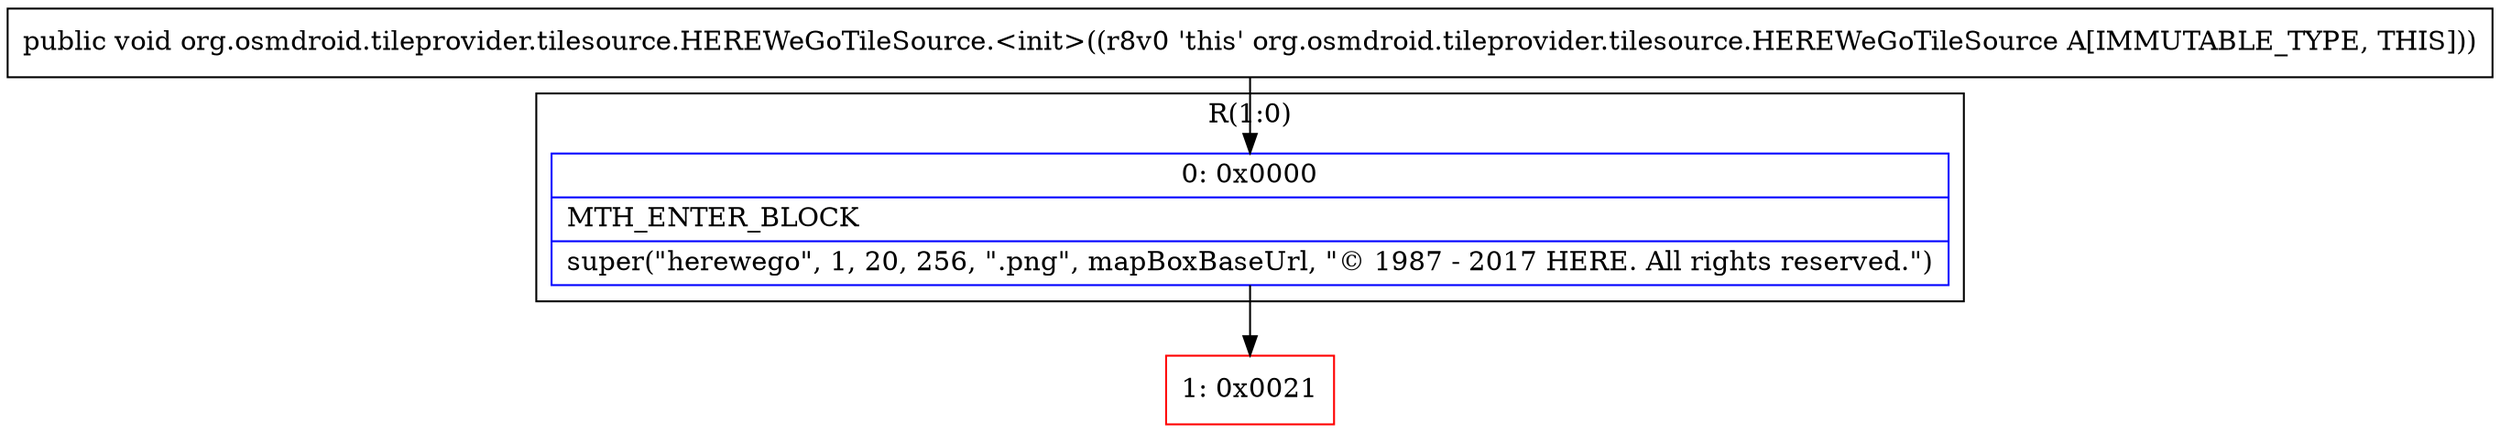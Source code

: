 digraph "CFG fororg.osmdroid.tileprovider.tilesource.HEREWeGoTileSource.\<init\>()V" {
subgraph cluster_Region_1747715428 {
label = "R(1:0)";
node [shape=record,color=blue];
Node_0 [shape=record,label="{0\:\ 0x0000|MTH_ENTER_BLOCK\l|super(\"herewego\", 1, 20, 256, \".png\", mapBoxBaseUrl, \"© 1987 \- 2017 HERE. All rights reserved.\")\l}"];
}
Node_1 [shape=record,color=red,label="{1\:\ 0x0021}"];
MethodNode[shape=record,label="{public void org.osmdroid.tileprovider.tilesource.HEREWeGoTileSource.\<init\>((r8v0 'this' org.osmdroid.tileprovider.tilesource.HEREWeGoTileSource A[IMMUTABLE_TYPE, THIS])) }"];
MethodNode -> Node_0;
Node_0 -> Node_1;
}

